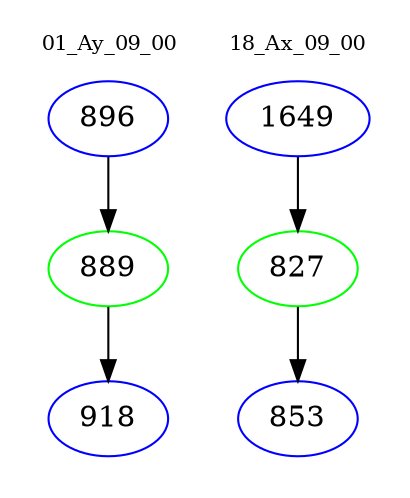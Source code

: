 digraph{
subgraph cluster_0 {
color = white
label = "01_Ay_09_00";
fontsize=10;
T0_896 [label="896", color="blue"]
T0_896 -> T0_889 [color="black"]
T0_889 [label="889", color="green"]
T0_889 -> T0_918 [color="black"]
T0_918 [label="918", color="blue"]
}
subgraph cluster_1 {
color = white
label = "18_Ax_09_00";
fontsize=10;
T1_1649 [label="1649", color="blue"]
T1_1649 -> T1_827 [color="black"]
T1_827 [label="827", color="green"]
T1_827 -> T1_853 [color="black"]
T1_853 [label="853", color="blue"]
}
}
